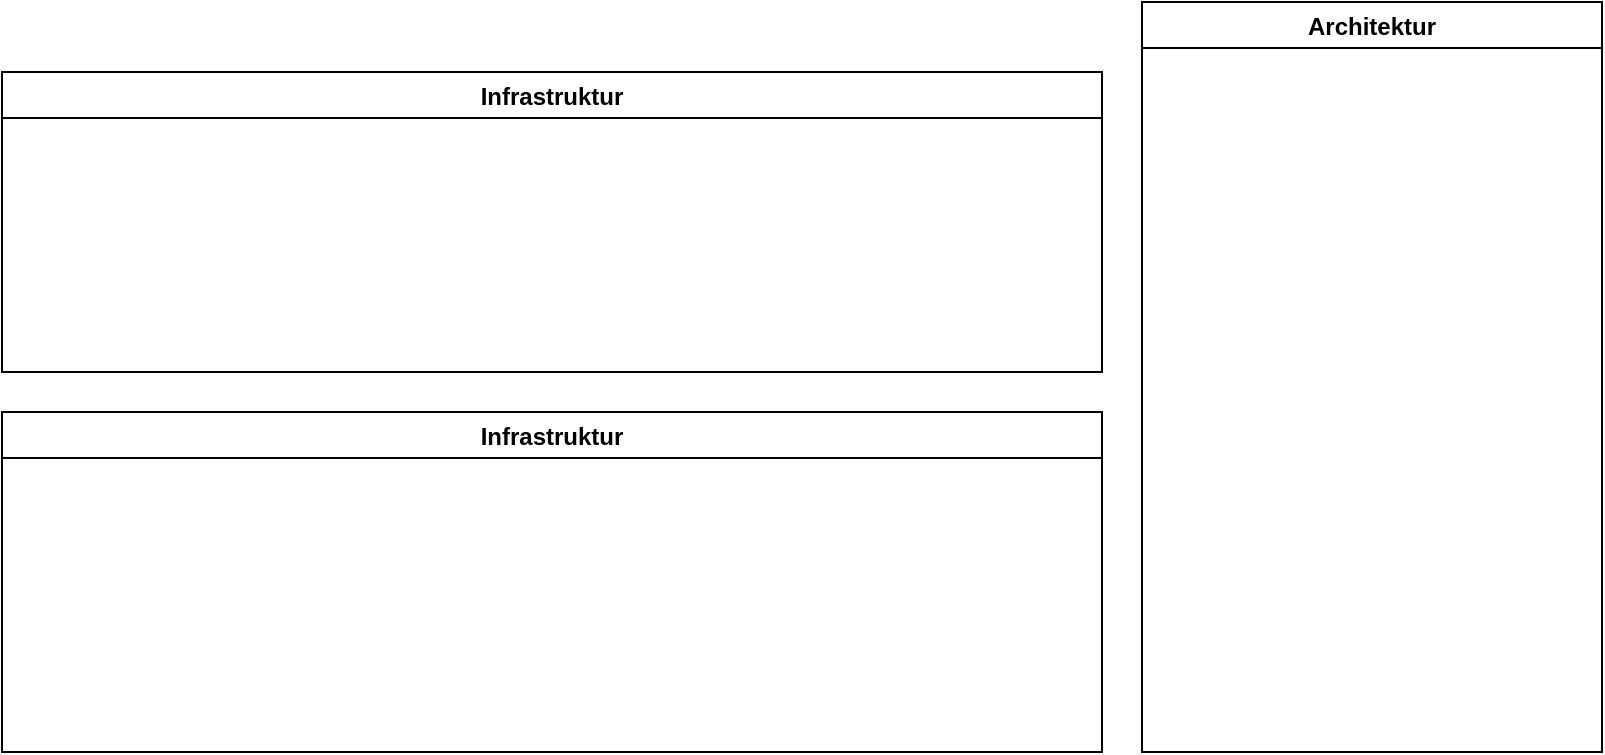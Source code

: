 <mxfile version="12.7.9" type="github">
  <diagram name="Page-1" id="4fc8d65c-f3f6-feb3-4d1c-02f59d9f9886">
    <mxGraphModel dx="2012" dy="787" grid="1" gridSize="10" guides="1" tooltips="1" connect="1" arrows="1" fold="1" page="1" pageScale="1" pageWidth="826" pageHeight="1169" background="#ffffff" math="0" shadow="0">
      <root>
        <mxCell id="0" />
        <mxCell id="1" parent="0" />
        <mxCell id="jB2IKIS2CUJutIkacPpY-264" value="Infrastruktur" style="swimlane;" vertex="1" parent="1">
          <mxGeometry x="-710" y="430" width="550" height="170" as="geometry" />
        </mxCell>
        <mxCell id="jB2IKIS2CUJutIkacPpY-265" value="Infrastruktur" style="swimlane;" vertex="1" parent="1">
          <mxGeometry x="-710" y="260" width="550" height="150" as="geometry" />
        </mxCell>
        <mxCell id="jB2IKIS2CUJutIkacPpY-266" value="Architektur" style="swimlane;" vertex="1" parent="1">
          <mxGeometry x="-140" y="225" width="230" height="375" as="geometry" />
        </mxCell>
      </root>
    </mxGraphModel>
  </diagram>
</mxfile>
